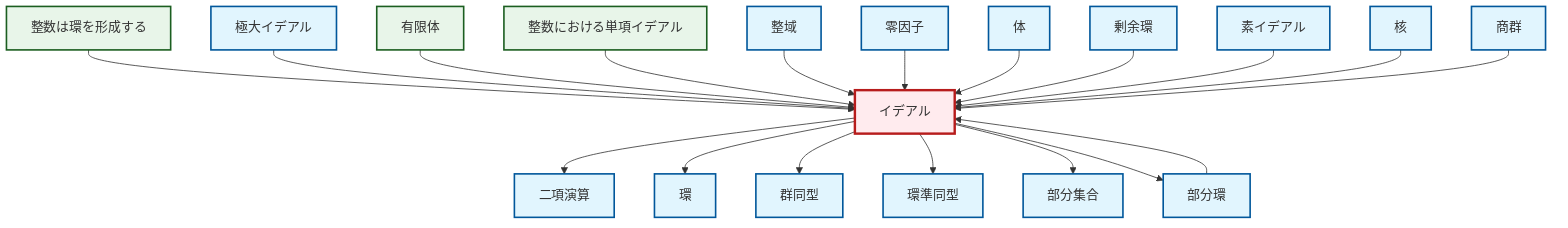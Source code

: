 graph TD
    classDef definition fill:#e1f5fe,stroke:#01579b,stroke-width:2px
    classDef theorem fill:#f3e5f5,stroke:#4a148c,stroke-width:2px
    classDef axiom fill:#fff3e0,stroke:#e65100,stroke-width:2px
    classDef example fill:#e8f5e9,stroke:#1b5e20,stroke-width:2px
    classDef current fill:#ffebee,stroke:#b71c1c,stroke-width:3px
    def-quotient-ring["剰余環"]:::definition
    def-ring["環"]:::definition
    def-kernel["核"]:::definition
    def-ideal["イデアル"]:::definition
    ex-integers-ring["整数は環を形成する"]:::example
    def-integral-domain["整域"]:::definition
    def-binary-operation["二項演算"]:::definition
    def-isomorphism["群同型"]:::definition
    ex-finite-field["有限体"]:::example
    def-ring-homomorphism["環準同型"]:::definition
    def-maximal-ideal["極大イデアル"]:::definition
    def-zero-divisor["零因子"]:::definition
    def-subset["部分集合"]:::definition
    ex-principal-ideal["整数における単項イデアル"]:::example
    def-field["体"]:::definition
    def-prime-ideal["素イデアル"]:::definition
    def-subring["部分環"]:::definition
    def-quotient-group["商群"]:::definition
    ex-integers-ring --> def-ideal
    def-maximal-ideal --> def-ideal
    ex-finite-field --> def-ideal
    def-ideal --> def-binary-operation
    def-ideal --> def-ring
    ex-principal-ideal --> def-ideal
    def-ideal --> def-isomorphism
    def-ideal --> def-ring-homomorphism
    def-ideal --> def-subset
    def-subring --> def-ideal
    def-integral-domain --> def-ideal
    def-zero-divisor --> def-ideal
    def-field --> def-ideal
    def-ideal --> def-subring
    def-quotient-ring --> def-ideal
    def-prime-ideal --> def-ideal
    def-kernel --> def-ideal
    def-quotient-group --> def-ideal
    class def-ideal current